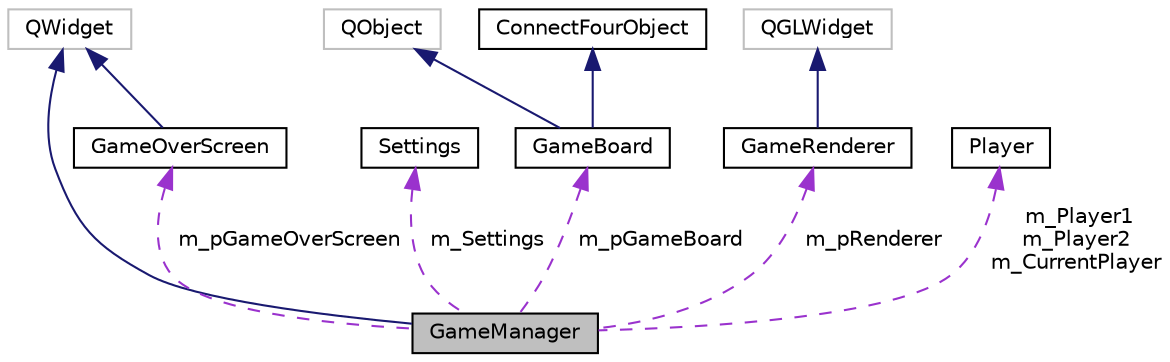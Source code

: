 digraph "GameManager"
{
  edge [fontname="Helvetica",fontsize="10",labelfontname="Helvetica",labelfontsize="10"];
  node [fontname="Helvetica",fontsize="10",shape=record];
  Node1 [label="GameManager",height=0.2,width=0.4,color="black", fillcolor="grey75", style="filled" fontcolor="black"];
  Node2 -> Node1 [dir="back",color="midnightblue",fontsize="10",style="solid",fontname="Helvetica"];
  Node2 [label="QWidget",height=0.2,width=0.4,color="grey75", fillcolor="white", style="filled"];
  Node3 -> Node1 [dir="back",color="darkorchid3",fontsize="10",style="dashed",label=" m_Settings" ,fontname="Helvetica"];
  Node3 [label="Settings",height=0.2,width=0.4,color="black", fillcolor="white", style="filled",URL="$struct_settings.html",tooltip="data holder between ui and game "];
  Node4 -> Node1 [dir="back",color="darkorchid3",fontsize="10",style="dashed",label=" m_pGameBoard" ,fontname="Helvetica"];
  Node4 [label="GameBoard",height=0.2,width=0.4,color="black", fillcolor="white", style="filled",URL="$class_game_board.html"];
  Node5 -> Node4 [dir="back",color="midnightblue",fontsize="10",style="solid",fontname="Helvetica"];
  Node5 [label="QObject",height=0.2,width=0.4,color="grey75", fillcolor="white", style="filled"];
  Node6 -> Node4 [dir="back",color="midnightblue",fontsize="10",style="solid",fontname="Helvetica"];
  Node6 [label="ConnectFourObject",height=0.2,width=0.4,color="black", fillcolor="white", style="filled",URL="$class_connect_four_object.html",tooltip="base class for every connect four related class "];
  Node7 -> Node1 [dir="back",color="darkorchid3",fontsize="10",style="dashed",label=" m_pRenderer" ,fontname="Helvetica"];
  Node7 [label="GameRenderer",height=0.2,width=0.4,color="black", fillcolor="white", style="filled",URL="$class_game_renderer.html",tooltip="Handles OpenGL window inside main window;. "];
  Node8 -> Node7 [dir="back",color="midnightblue",fontsize="10",style="solid",fontname="Helvetica"];
  Node8 [label="QGLWidget",height=0.2,width=0.4,color="grey75", fillcolor="white", style="filled"];
  Node9 -> Node1 [dir="back",color="darkorchid3",fontsize="10",style="dashed",label=" m_Player1\nm_Player2\nm_CurrentPlayer" ,fontname="Helvetica"];
  Node9 [label="Player",height=0.2,width=0.4,color="black", fillcolor="white", style="filled",URL="$class_player.html"];
  Node10 -> Node1 [dir="back",color="darkorchid3",fontsize="10",style="dashed",label=" m_pGameOverScreen" ,fontname="Helvetica"];
  Node10 [label="GameOverScreen",height=0.2,width=0.4,color="black", fillcolor="white", style="filled",URL="$class_game_over_screen.html"];
  Node2 -> Node10 [dir="back",color="midnightblue",fontsize="10",style="solid",fontname="Helvetica"];
}
